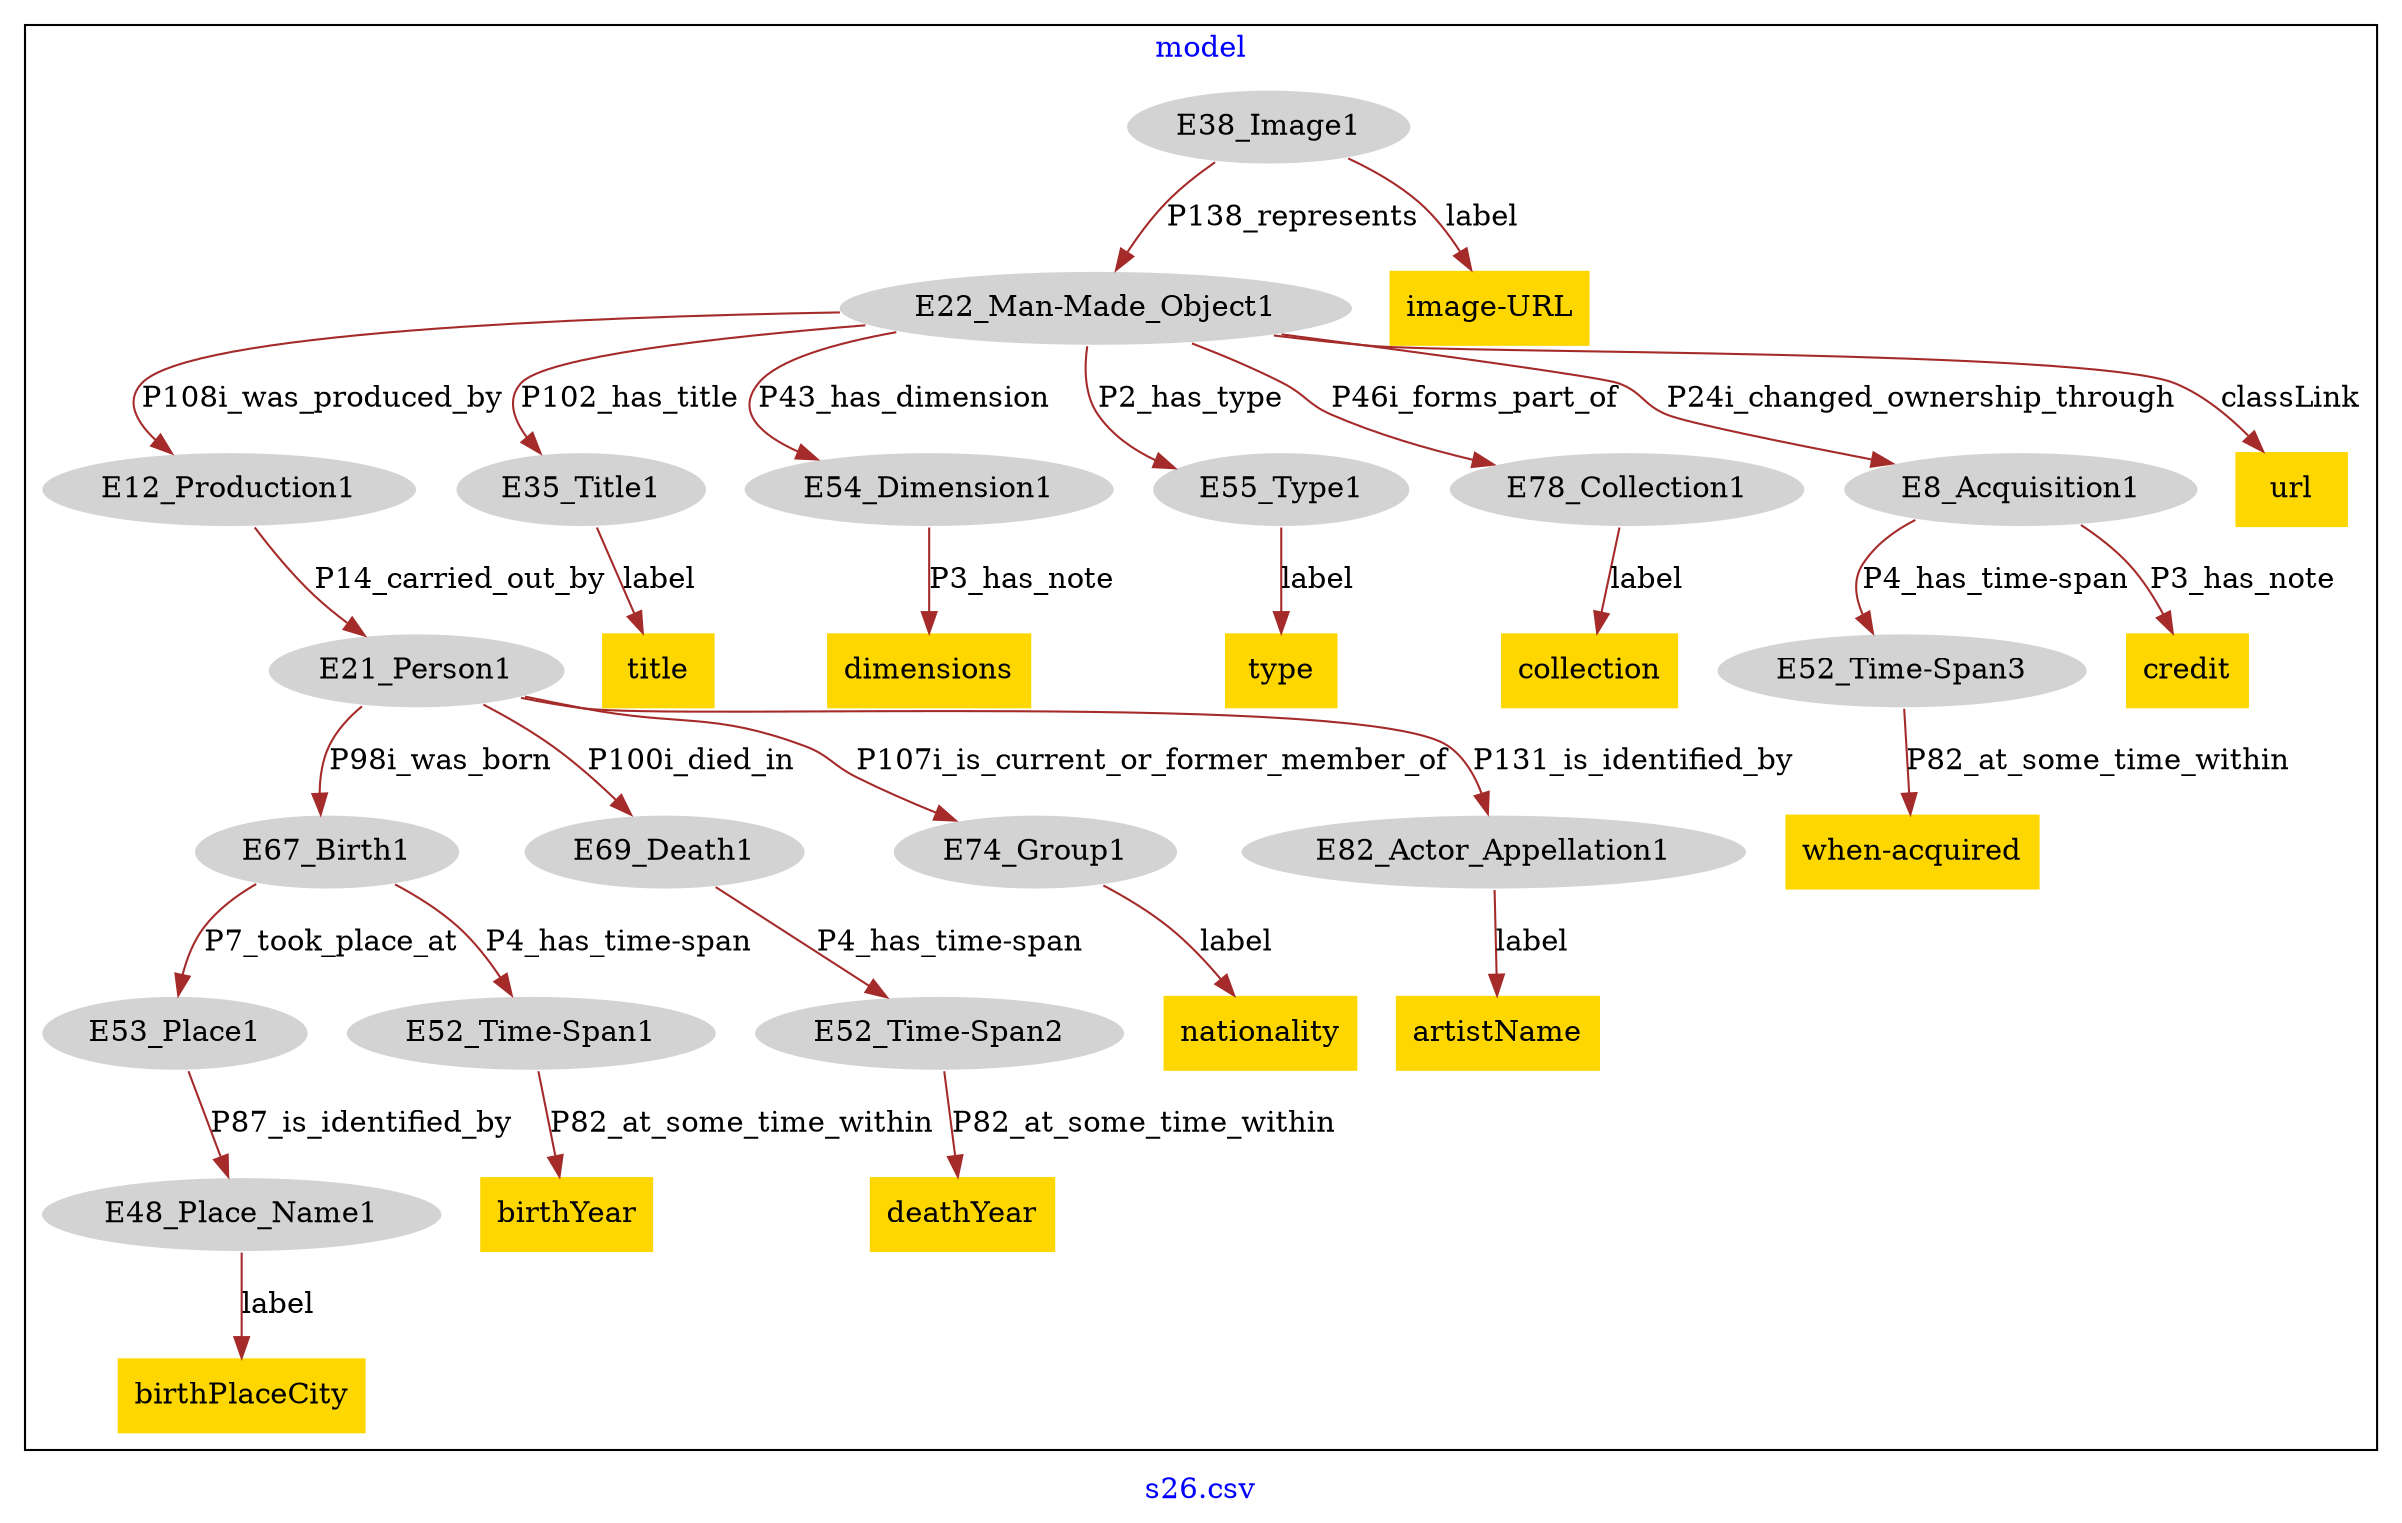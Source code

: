 digraph n0 {
fontcolor="blue"
remincross="true"
label="s26.csv"
subgraph cluster {
label="model"
n2[style="filled",color="white",fillcolor="lightgray",label="E12_Production1"];
n3[style="filled",color="white",fillcolor="lightgray",label="E21_Person1"];
n4[style="filled",color="white",fillcolor="lightgray",label="E67_Birth1"];
n5[style="filled",color="white",fillcolor="lightgray",label="E69_Death1"];
n6[style="filled",color="white",fillcolor="lightgray",label="E74_Group1"];
n7[style="filled",color="white",fillcolor="lightgray",label="E82_Actor_Appellation1"];
n8[style="filled",color="white",fillcolor="lightgray",label="E22_Man-Made_Object1"];
n9[style="filled",color="white",fillcolor="lightgray",label="E35_Title1"];
n10[style="filled",color="white",fillcolor="lightgray",label="E54_Dimension1"];
n11[style="filled",color="white",fillcolor="lightgray",label="E55_Type1"];
n12[style="filled",color="white",fillcolor="lightgray",label="E78_Collection1"];
n13[style="filled",color="white",fillcolor="lightgray",label="E8_Acquisition1"];
n14[style="filled",color="white",fillcolor="lightgray",label="E38_Image1"];
n15[style="filled",color="white",fillcolor="lightgray",label="E53_Place1"];
n16[style="filled",color="white",fillcolor="lightgray",label="E48_Place_Name1"];
n17[style="filled",color="white",fillcolor="lightgray",label="E52_Time-Span1"];
n18[style="filled",color="white",fillcolor="lightgray",label="E52_Time-Span2"];
n19[style="filled",color="white",fillcolor="lightgray",label="E52_Time-Span3"];
n20[shape="plaintext",style="filled",fillcolor="gold",label="type"];
n21[shape="plaintext",style="filled",fillcolor="gold",label="collection"];
n22[shape="plaintext",style="filled",fillcolor="gold",label="image-URL"];
n23[shape="plaintext",style="filled",fillcolor="gold",label="deathYear"];
n24[shape="plaintext",style="filled",fillcolor="gold",label="birthYear"];
n25[shape="plaintext",style="filled",fillcolor="gold",label="credit"];
n26[shape="plaintext",style="filled",fillcolor="gold",label="artistName"];
n27[shape="plaintext",style="filled",fillcolor="gold",label="birthPlaceCity"];
n28[shape="plaintext",style="filled",fillcolor="gold",label="dimensions"];
n29[shape="plaintext",style="filled",fillcolor="gold",label="when-acquired"];
n30[shape="plaintext",style="filled",fillcolor="gold",label="nationality"];
n31[shape="plaintext",style="filled",fillcolor="gold",label="title"];
n32[shape="plaintext",style="filled",fillcolor="gold",label="url"];
}
n2 -> n3[color="brown",fontcolor="black",label="P14_carried_out_by"]
n3 -> n4[color="brown",fontcolor="black",label="P98i_was_born"]
n3 -> n5[color="brown",fontcolor="black",label="P100i_died_in"]
n3 -> n6[color="brown",fontcolor="black",label="P107i_is_current_or_former_member_of"]
n3 -> n7[color="brown",fontcolor="black",label="P131_is_identified_by"]
n8 -> n2[color="brown",fontcolor="black",label="P108i_was_produced_by"]
n8 -> n9[color="brown",fontcolor="black",label="P102_has_title"]
n8 -> n10[color="brown",fontcolor="black",label="P43_has_dimension"]
n8 -> n11[color="brown",fontcolor="black",label="P2_has_type"]
n8 -> n12[color="brown",fontcolor="black",label="P46i_forms_part_of"]
n8 -> n13[color="brown",fontcolor="black",label="P24i_changed_ownership_through"]
n14 -> n8[color="brown",fontcolor="black",label="P138_represents"]
n15 -> n16[color="brown",fontcolor="black",label="P87_is_identified_by"]
n4 -> n17[color="brown",fontcolor="black",label="P4_has_time-span"]
n4 -> n15[color="brown",fontcolor="black",label="P7_took_place_at"]
n5 -> n18[color="brown",fontcolor="black",label="P4_has_time-span"]
n13 -> n19[color="brown",fontcolor="black",label="P4_has_time-span"]
n11 -> n20[color="brown",fontcolor="black",label="label"]
n12 -> n21[color="brown",fontcolor="black",label="label"]
n14 -> n22[color="brown",fontcolor="black",label="label"]
n18 -> n23[color="brown",fontcolor="black",label="P82_at_some_time_within"]
n17 -> n24[color="brown",fontcolor="black",label="P82_at_some_time_within"]
n13 -> n25[color="brown",fontcolor="black",label="P3_has_note"]
n7 -> n26[color="brown",fontcolor="black",label="label"]
n16 -> n27[color="brown",fontcolor="black",label="label"]
n10 -> n28[color="brown",fontcolor="black",label="P3_has_note"]
n19 -> n29[color="brown",fontcolor="black",label="P82_at_some_time_within"]
n6 -> n30[color="brown",fontcolor="black",label="label"]
n9 -> n31[color="brown",fontcolor="black",label="label"]
n8 -> n32[color="brown",fontcolor="black",label="classLink"]
}
